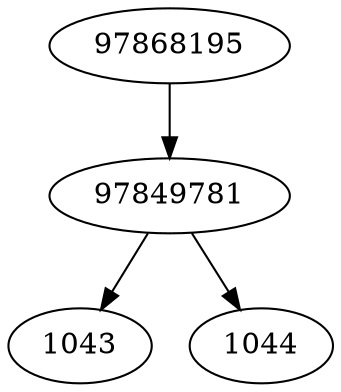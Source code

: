 strict digraph  {
1043;
1044;
97868195;
97849781;
97868195 -> 97849781;
97849781 -> 1043;
97849781 -> 1044;
}
